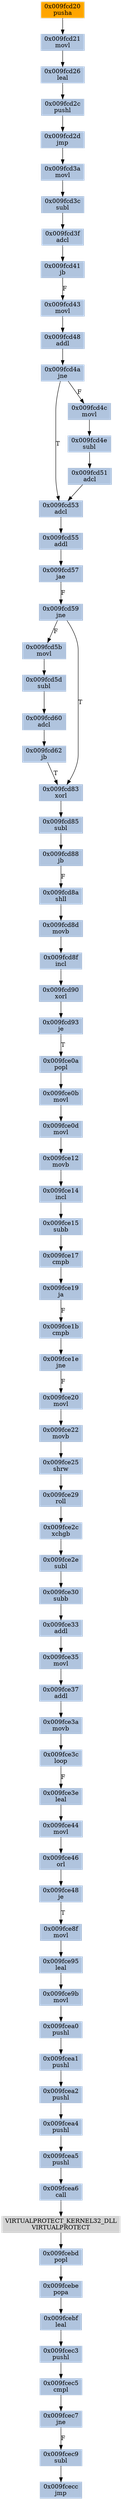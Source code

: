 strict digraph G {
	graph [bgcolor=transparent,
		name=G
	];
	node [color=lightsteelblue,
		fillcolor=lightsteelblue,
		shape=rectangle,
		style=filled
	];
	"0x009fcd2c"	[label="0x009fcd2c
pushl"];
	"0x009fcd2d"	[label="0x009fcd2d
jmp"];
	"0x009fcd2c" -> "0x009fcd2d"	[color="#000000"];
	"0x009fce3e"	[label="0x009fce3e
leal"];
	"0x009fce44"	[label="0x009fce44
movl"];
	"0x009fce3e" -> "0x009fce44"	[color="#000000"];
	"0x009fcea5"	[label="0x009fcea5
pushl"];
	"0x009fcea6"	[label="0x009fcea6
call"];
	"0x009fcea5" -> "0x009fcea6"	[color="#000000"];
	"0x009fcea4"	[label="0x009fcea4
pushl"];
	"0x009fcea4" -> "0x009fcea5"	[color="#000000"];
	"0x009fcd5b"	[label="0x009fcd5b
movl"];
	"0x009fcd5d"	[label="0x009fcd5d
subl"];
	"0x009fcd5b" -> "0x009fcd5d"	[color="#000000"];
	"0x009fcecc"	[label="0x009fcecc
jmp"];
	"0x009fce29"	[label="0x009fce29
roll"];
	"0x009fce2c"	[label="0x009fce2c
xchgb"];
	"0x009fce29" -> "0x009fce2c"	[color="#000000"];
	VIRTUALPROTECT_KERNEL32_DLL	[color=lightgrey,
		fillcolor=lightgrey,
		label="VIRTUALPROTECT_KERNEL32_DLL
VIRTUALPROTECT"];
	"0x009fcea6" -> VIRTUALPROTECT_KERNEL32_DLL	[color="#000000"];
	"0x009fcd90"	[label="0x009fcd90
xorl"];
	"0x009fcd93"	[label="0x009fcd93
je"];
	"0x009fcd90" -> "0x009fcd93"	[color="#000000"];
	"0x009fcd48"	[label="0x009fcd48
addl"];
	"0x009fcd4a"	[label="0x009fcd4a
jne"];
	"0x009fcd48" -> "0x009fcd4a"	[color="#000000"];
	"0x009fcebd"	[label="0x009fcebd
popl"];
	"0x009fcebe"	[label="0x009fcebe
popa"];
	"0x009fcebd" -> "0x009fcebe"	[color="#000000"];
	"0x009fce20"	[label="0x009fce20
movl"];
	"0x009fce22"	[label="0x009fce22
movb"];
	"0x009fce20" -> "0x009fce22"	[color="#000000"];
	"0x009fcd57"	[label="0x009fcd57
jae"];
	"0x009fcd59"	[label="0x009fcd59
jne"];
	"0x009fcd57" -> "0x009fcd59"	[color="#000000",
		label=F];
	"0x009fcd21"	[label="0x009fcd21
movl"];
	"0x009fcd26"	[label="0x009fcd26
leal"];
	"0x009fcd21" -> "0x009fcd26"	[color="#000000"];
	"0x009fce15"	[label="0x009fce15
subb"];
	"0x009fce17"	[label="0x009fce17
cmpb"];
	"0x009fce15" -> "0x009fce17"	[color="#000000"];
	"0x009fcec9"	[label="0x009fcec9
subl"];
	"0x009fcec9" -> "0x009fcecc"	[color="#000000"];
	"0x009fce33"	[label="0x009fce33
addl"];
	"0x009fce35"	[label="0x009fce35
movl"];
	"0x009fce33" -> "0x009fce35"	[color="#000000"];
	"0x009fce25"	[label="0x009fce25
shrw"];
	"0x009fce22" -> "0x009fce25"	[color="#000000"];
	"0x009fcea0"	[label="0x009fcea0
pushl"];
	"0x009fcea1"	[label="0x009fcea1
pushl"];
	"0x009fcea0" -> "0x009fcea1"	[color="#000000"];
	"0x009fcd20"	[color=lightgrey,
		fillcolor=orange,
		label="0x009fcd20
pusha"];
	"0x009fcd20" -> "0x009fcd21"	[color="#000000"];
	"0x009fce2e"	[label="0x009fce2e
subl"];
	"0x009fce2c" -> "0x009fce2e"	[color="#000000"];
	"0x009fce48"	[label="0x009fce48
je"];
	"0x009fce8f"	[label="0x009fce8f
movl"];
	"0x009fce48" -> "0x009fce8f"	[color="#000000",
		label=T];
	"0x009fcec5"	[label="0x009fcec5
cmpl"];
	"0x009fcec7"	[label="0x009fcec7
jne"];
	"0x009fcec5" -> "0x009fcec7"	[color="#000000"];
	"0x009fcd53"	[label="0x009fcd53
adcl"];
	"0x009fcd55"	[label="0x009fcd55
addl"];
	"0x009fcd53" -> "0x009fcd55"	[color="#000000"];
	"0x009fcd60"	[label="0x009fcd60
adcl"];
	"0x009fcd5d" -> "0x009fcd60"	[color="#000000"];
	"0x009fcd41"	[label="0x009fcd41
jb"];
	"0x009fcd43"	[label="0x009fcd43
movl"];
	"0x009fcd41" -> "0x009fcd43"	[color="#000000",
		label=F];
	"0x009fce3c"	[label="0x009fce3c
loop"];
	"0x009fce3c" -> "0x009fce3e"	[color="#000000",
		label=F];
	"0x009fcea2"	[label="0x009fcea2
pushl"];
	"0x009fcea1" -> "0x009fcea2"	[color="#000000"];
	"0x009fce14"	[label="0x009fce14
incl"];
	"0x009fce14" -> "0x009fce15"	[color="#000000"];
	"0x009fce0d"	[label="0x009fce0d
movl"];
	"0x009fce12"	[label="0x009fce12
movb"];
	"0x009fce0d" -> "0x009fce12"	[color="#000000"];
	"0x009fcd62"	[label="0x009fcd62
jb"];
	"0x009fcd83"	[label="0x009fcd83
xorl"];
	"0x009fcd62" -> "0x009fcd83"	[color="#000000",
		label=T];
	"0x009fce1e"	[label="0x009fce1e
jne"];
	"0x009fce1e" -> "0x009fce20"	[color="#000000",
		label=F];
	"0x009fcd59" -> "0x009fcd5b"	[color="#000000",
		label=F];
	"0x009fcd59" -> "0x009fcd83"	[color="#000000",
		label=T];
	"0x009fce37"	[label="0x009fce37
addl"];
	"0x009fce35" -> "0x009fce37"	[color="#000000"];
	"0x009fcd8f"	[label="0x009fcd8f
incl"];
	"0x009fcd8f" -> "0x009fcd90"	[color="#000000"];
	"0x009fcd43" -> "0x009fcd48"	[color="#000000"];
	"0x009fcd8d"	[label="0x009fcd8d
movb"];
	"0x009fcd8d" -> "0x009fcd8f"	[color="#000000"];
	"0x009fcd85"	[label="0x009fcd85
subl"];
	"0x009fcd83" -> "0x009fcd85"	[color="#000000"];
	"0x009fce0b"	[label="0x009fce0b
movl"];
	"0x009fce0b" -> "0x009fce0d"	[color="#000000"];
	"0x009fcd4a" -> "0x009fcd53"	[color="#000000",
		label=T];
	"0x009fcd4c"	[label="0x009fcd4c
movl"];
	"0x009fcd4a" -> "0x009fcd4c"	[color="#000000",
		label=F];
	"0x009fcec3"	[label="0x009fcec3
pushl"];
	"0x009fcec3" -> "0x009fcec5"	[color="#000000"];
	"0x009fce19"	[label="0x009fce19
ja"];
	"0x009fce17" -> "0x009fce19"	[color="#000000"];
	"0x009fcebf"	[label="0x009fcebf
leal"];
	"0x009fcebe" -> "0x009fcebf"	[color="#000000"];
	"0x009fcd8a"	[label="0x009fcd8a
shll"];
	"0x009fcd8a" -> "0x009fcd8d"	[color="#000000"];
	"0x009fcec7" -> "0x009fcec9"	[color="#000000",
		label=F];
	VIRTUALPROTECT_KERNEL32_DLL -> "0x009fcebd"	[color="#000000"];
	"0x009fcea2" -> "0x009fcea4"	[color="#000000"];
	"0x009fcd3a"	[label="0x009fcd3a
movl"];
	"0x009fcd2d" -> "0x009fcd3a"	[color="#000000"];
	"0x009fce30"	[label="0x009fce30
subb"];
	"0x009fce30" -> "0x009fce33"	[color="#000000"];
	"0x009fcd60" -> "0x009fcd62"	[color="#000000"];
	"0x009fce9b"	[label="0x009fce9b
movl"];
	"0x009fce9b" -> "0x009fcea0"	[color="#000000"];
	"0x009fce2e" -> "0x009fce30"	[color="#000000"];
	"0x009fcd3c"	[label="0x009fcd3c
subl"];
	"0x009fcd3f"	[label="0x009fcd3f
adcl"];
	"0x009fcd3c" -> "0x009fcd3f"	[color="#000000"];
	"0x009fcd26" -> "0x009fcd2c"	[color="#000000"];
	"0x009fcd3f" -> "0x009fcd41"	[color="#000000"];
	"0x009fcd51"	[label="0x009fcd51
adcl"];
	"0x009fcd51" -> "0x009fcd53"	[color="#000000"];
	"0x009fce3a"	[label="0x009fce3a
movb"];
	"0x009fce37" -> "0x009fce3a"	[color="#000000"];
	"0x009fce12" -> "0x009fce14"	[color="#000000"];
	"0x009fce25" -> "0x009fce29"	[color="#000000"];
	"0x009fce95"	[label="0x009fce95
leal"];
	"0x009fce95" -> "0x009fce9b"	[color="#000000"];
	"0x009fce1b"	[label="0x009fce1b
cmpb"];
	"0x009fce19" -> "0x009fce1b"	[color="#000000",
		label=F];
	"0x009fcd88"	[label="0x009fcd88
jb"];
	"0x009fcd88" -> "0x009fcd8a"	[color="#000000",
		label=F];
	"0x009fce1b" -> "0x009fce1e"	[color="#000000"];
	"0x009fce0a"	[label="0x009fce0a
popl"];
	"0x009fce0a" -> "0x009fce0b"	[color="#000000"];
	"0x009fce46"	[label="0x009fce46
orl"];
	"0x009fce44" -> "0x009fce46"	[color="#000000"];
	"0x009fcd85" -> "0x009fcd88"	[color="#000000"];
	"0x009fcd55" -> "0x009fcd57"	[color="#000000"];
	"0x009fce8f" -> "0x009fce95"	[color="#000000"];
	"0x009fce3a" -> "0x009fce3c"	[color="#000000"];
	"0x009fcd3a" -> "0x009fcd3c"	[color="#000000"];
	"0x009fcd4e"	[label="0x009fcd4e
subl"];
	"0x009fcd4e" -> "0x009fcd51"	[color="#000000"];
	"0x009fcd4c" -> "0x009fcd4e"	[color="#000000"];
	"0x009fcebf" -> "0x009fcec3"	[color="#000000"];
	"0x009fcd93" -> "0x009fce0a"	[color="#000000",
		label=T];
	"0x009fce46" -> "0x009fce48"	[color="#000000"];
}

